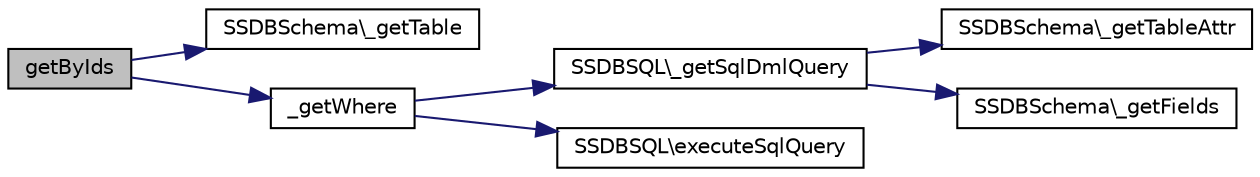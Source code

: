 digraph "getByIds"
{
  edge [fontname="Helvetica",fontsize="10",labelfontname="Helvetica",labelfontsize="10"];
  node [fontname="Helvetica",fontsize="10",shape=record];
  rankdir="LR";
  Node1 [label="getByIds",height=0.2,width=0.4,color="black", fillcolor="grey75", style="filled", fontcolor="black"];
  Node1 -> Node2 [color="midnightblue",fontsize="10",style="solid",fontname="Helvetica"];
  Node2 [label="SSDBSchema\\_getTable",height=0.2,width=0.4,color="black", fillcolor="white", style="filled",URL="$class_s_s_d_b_schema.html#a80e5da3cf00787232ca303bf2931ba81"];
  Node1 -> Node3 [color="midnightblue",fontsize="10",style="solid",fontname="Helvetica"];
  Node3 [label="_getWhere",height=0.2,width=0.4,color="black", fillcolor="white", style="filled",URL="$class_s_s_model.html#a35c6e2a29ed76d4c79418c0a3e1ca3f5",tooltip="Datensätze aus der DB holen. "];
  Node3 -> Node4 [color="midnightblue",fontsize="10",style="solid",fontname="Helvetica"];
  Node4 [label="SSDBSQL\\_getSqlDmlQuery",height=0.2,width=0.4,color="black", fillcolor="white", style="filled",URL="$class_s_s_d_b_s_q_l.html#a9d13fcbb2215767813960ef3a39c133e",tooltip="SQL Select Query generieren. "];
  Node4 -> Node5 [color="midnightblue",fontsize="10",style="solid",fontname="Helvetica"];
  Node5 [label="SSDBSchema\\_getTableAttr",height=0.2,width=0.4,color="black", fillcolor="white", style="filled",URL="$class_s_s_d_b_schema.html#af64920244671f28b491228b5113809db"];
  Node4 -> Node6 [color="midnightblue",fontsize="10",style="solid",fontname="Helvetica"];
  Node6 [label="SSDBSchema\\_getFields",height=0.2,width=0.4,color="black", fillcolor="white", style="filled",URL="$class_s_s_d_b_schema.html#a5009b71c2090dc1b0c5d2b84f8083bf6"];
  Node3 -> Node7 [color="midnightblue",fontsize="10",style="solid",fontname="Helvetica"];
  Node7 [label="SSDBSQL\\executeSqlQuery",height=0.2,width=0.4,color="black", fillcolor="white", style="filled",URL="$class_s_s_d_b_s_q_l.html#a8b0b5ed5092c7864860fc358ecc7b822",tooltip="SQL Query ausführen. "];
}
